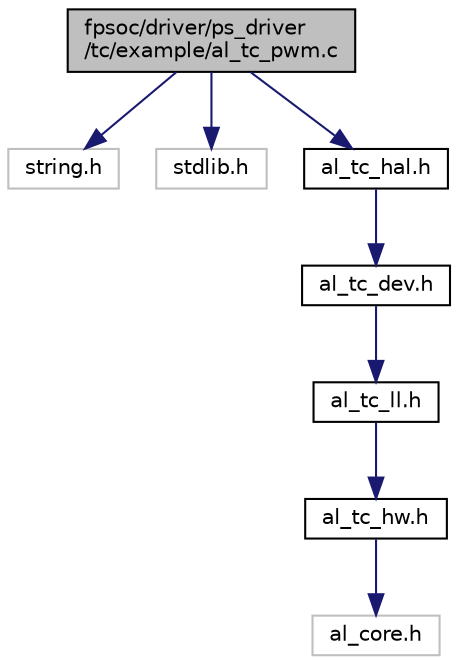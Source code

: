 digraph "fpsoc/driver/ps_driver/tc/example/al_tc_pwm.c"
{
  edge [fontname="Helvetica",fontsize="10",labelfontname="Helvetica",labelfontsize="10"];
  node [fontname="Helvetica",fontsize="10",shape=record];
  Node0 [label="fpsoc/driver/ps_driver\l/tc/example/al_tc_pwm.c",height=0.2,width=0.4,color="black", fillcolor="grey75", style="filled", fontcolor="black"];
  Node0 -> Node1 [color="midnightblue",fontsize="10",style="solid",fontname="Helvetica"];
  Node1 [label="string.h",height=0.2,width=0.4,color="grey75", fillcolor="white", style="filled"];
  Node0 -> Node2 [color="midnightblue",fontsize="10",style="solid",fontname="Helvetica"];
  Node2 [label="stdlib.h",height=0.2,width=0.4,color="grey75", fillcolor="white", style="filled"];
  Node0 -> Node3 [color="midnightblue",fontsize="10",style="solid",fontname="Helvetica"];
  Node3 [label="al_tc_hal.h",height=0.2,width=0.4,color="black", fillcolor="white", style="filled",URL="$al__tc__hal_8h.html"];
  Node3 -> Node4 [color="midnightblue",fontsize="10",style="solid",fontname="Helvetica"];
  Node4 [label="al_tc_dev.h",height=0.2,width=0.4,color="black", fillcolor="white", style="filled",URL="$al__tc__dev_8h.html"];
  Node4 -> Node5 [color="midnightblue",fontsize="10",style="solid",fontname="Helvetica"];
  Node5 [label="al_tc_ll.h",height=0.2,width=0.4,color="black", fillcolor="white", style="filled",URL="$al__tc__ll_8h.html"];
  Node5 -> Node6 [color="midnightblue",fontsize="10",style="solid",fontname="Helvetica"];
  Node6 [label="al_tc_hw.h",height=0.2,width=0.4,color="black", fillcolor="white", style="filled",URL="$al__tc__hw_8h.html"];
  Node6 -> Node7 [color="midnightblue",fontsize="10",style="solid",fontname="Helvetica"];
  Node7 [label="al_core.h",height=0.2,width=0.4,color="grey75", fillcolor="white", style="filled"];
}
